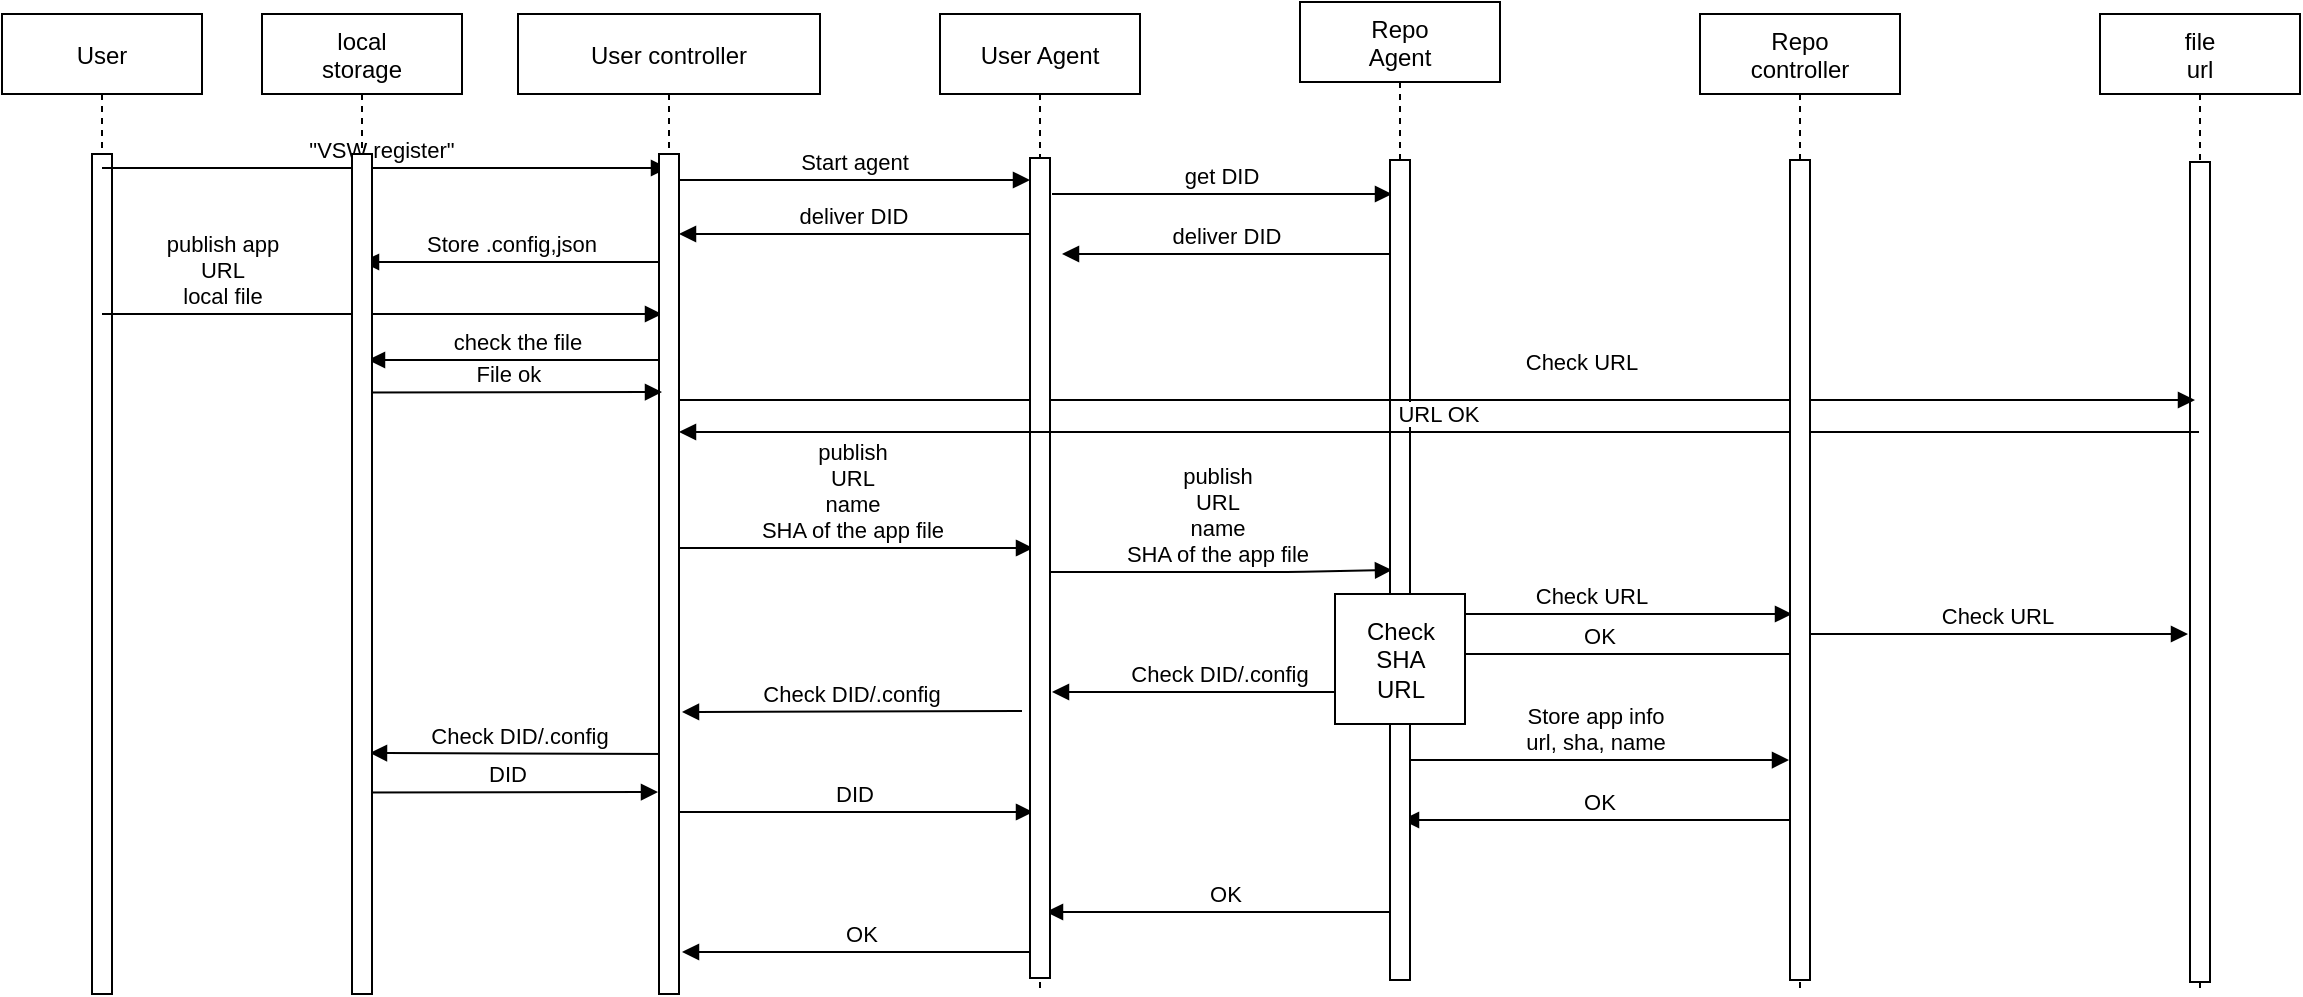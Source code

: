 <mxfile version="13.6.5" type="device"><diagram id="kgpKYQtTHZ0yAKxKKP6v" name="Page-1"><mxGraphModel dx="1422" dy="715" grid="1" gridSize="10" guides="1" tooltips="1" connect="1" arrows="1" fold="1" page="1" pageScale="1" pageWidth="1169" pageHeight="827" math="0" shadow="0"><root><mxCell id="0"/><mxCell id="1" parent="0"/><mxCell id="3nuBFxr9cyL0pnOWT2aG-8" value="Start agent" style="verticalAlign=bottom;endArrow=block;entryX=0;entryY=0;shadow=0;strokeWidth=1;" parent="1" edge="1"><mxGeometry relative="1" as="geometry"><mxPoint x="338.5" y="163.0" as="sourcePoint"/><mxPoint x="514" y="163.0" as="targetPoint"/></mxGeometry></mxCell><mxCell id="3nuBFxr9cyL0pnOWT2aG-9" value="deliver DID" style="verticalAlign=bottom;endArrow=block;shadow=0;strokeWidth=1;" parent="1" edge="1"><mxGeometry relative="1" as="geometry"><mxPoint x="514" y="190" as="sourcePoint"/><mxPoint x="338.5" y="190" as="targetPoint"/><Array as="points"><mxPoint x="430" y="190"/></Array></mxGeometry></mxCell><mxCell id="EXk5RLXucZZunskm-lvA-5" value="file&#10;url" style="shape=umlLifeline;perimeter=lifelinePerimeter;container=1;collapsible=0;recursiveResize=0;rounded=0;shadow=0;strokeWidth=1;" vertex="1" parent="1"><mxGeometry x="1049" y="80" width="100" height="490" as="geometry"/></mxCell><mxCell id="EXk5RLXucZZunskm-lvA-6" value="" style="points=[];perimeter=orthogonalPerimeter;rounded=0;shadow=0;strokeWidth=1;" vertex="1" parent="EXk5RLXucZZunskm-lvA-5"><mxGeometry x="45" y="74" width="10" height="410" as="geometry"/></mxCell><mxCell id="EXk5RLXucZZunskm-lvA-11" value="get DID" style="verticalAlign=bottom;endArrow=block;entryX=0;entryY=0;shadow=0;strokeWidth=1;" edge="1" parent="1"><mxGeometry relative="1" as="geometry"><mxPoint x="525" y="170.0" as="sourcePoint"/><mxPoint x="695" y="170.0" as="targetPoint"/></mxGeometry></mxCell><mxCell id="EXk5RLXucZZunskm-lvA-12" value="deliver DID" style="verticalAlign=bottom;endArrow=block;entryX=1;entryY=0;shadow=0;strokeWidth=1;" edge="1" parent="1"><mxGeometry relative="1" as="geometry"><mxPoint x="695" y="200" as="sourcePoint"/><mxPoint x="530" y="200" as="targetPoint"/></mxGeometry></mxCell><mxCell id="EXk5RLXucZZunskm-lvA-13" value="Store .config,json" style="verticalAlign=bottom;endArrow=block;shadow=0;strokeWidth=1;" edge="1" parent="1"><mxGeometry relative="1" as="geometry"><mxPoint x="330" y="204" as="sourcePoint"/><mxPoint x="180" y="204" as="targetPoint"/><Array as="points"><mxPoint x="275.5" y="204"/></Array></mxGeometry></mxCell><mxCell id="EXk5RLXucZZunskm-lvA-15" value="publish&#10;URL&#10;name&#10;SHA of the app file" style="verticalAlign=bottom;endArrow=block;shadow=0;strokeWidth=1;" edge="1" parent="1"><mxGeometry relative="1" as="geometry"><mxPoint x="335.5" y="347" as="sourcePoint"/><mxPoint x="515.5" y="347" as="targetPoint"/><Array as="points"><mxPoint x="417" y="347"/></Array></mxGeometry></mxCell><mxCell id="EXk5RLXucZZunskm-lvA-18" value="User" style="shape=umlLifeline;perimeter=lifelinePerimeter;container=1;collapsible=0;recursiveResize=0;rounded=0;shadow=0;strokeWidth=1;" vertex="1" parent="1"><mxGeometry y="80" width="100" height="490" as="geometry"/></mxCell><mxCell id="EXk5RLXucZZunskm-lvA-19" value="" style="points=[];perimeter=orthogonalPerimeter;rounded=0;shadow=0;strokeWidth=1;" vertex="1" parent="EXk5RLXucZZunskm-lvA-18"><mxGeometry x="45" y="70" width="10" height="420" as="geometry"/></mxCell><mxCell id="EXk5RLXucZZunskm-lvA-20" value="&quot;VSW register&quot; " style="verticalAlign=bottom;endArrow=block;shadow=0;strokeWidth=1;" edge="1" parent="1"><mxGeometry relative="1" as="geometry"><mxPoint x="50" y="157.0" as="sourcePoint"/><mxPoint x="333" y="157.0" as="targetPoint"/></mxGeometry></mxCell><mxCell id="EXk5RLXucZZunskm-lvA-21" value="publish app&#10;URL&#10;local file" style="verticalAlign=bottom;endArrow=block;shadow=0;strokeWidth=1;" edge="1" parent="1" source="EXk5RLXucZZunskm-lvA-18"><mxGeometry x="-0.569" relative="1" as="geometry"><mxPoint x="70" y="230" as="sourcePoint"/><mxPoint x="330" y="230" as="targetPoint"/><mxPoint as="offset"/></mxGeometry></mxCell><mxCell id="EXk5RLXucZZunskm-lvA-24" value="publish&#10;URL&#10;name&#10;SHA of the app file" style="verticalAlign=bottom;endArrow=block;shadow=0;strokeWidth=1;entryX=1;entryY=0.5;entryDx=0;entryDy=0;entryPerimeter=0;" edge="1" parent="1"><mxGeometry relative="1" as="geometry"><mxPoint x="521" y="359" as="sourcePoint"/><mxPoint x="695" y="358" as="targetPoint"/><Array as="points"><mxPoint x="641" y="359"/></Array></mxGeometry></mxCell><mxCell id="EXk5RLXucZZunskm-lvA-27" value="Check DID/.config" style="verticalAlign=bottom;endArrow=block;entryX=1;entryY=0;shadow=0;strokeWidth=1;" edge="1" parent="1"><mxGeometry relative="1" as="geometry"><mxPoint x="693.5" y="419" as="sourcePoint"/><mxPoint x="525" y="419" as="targetPoint"/></mxGeometry></mxCell><mxCell id="EXk5RLXucZZunskm-lvA-28" value="Check DID/.config" style="verticalAlign=bottom;endArrow=block;shadow=0;strokeWidth=1;" edge="1" parent="1"><mxGeometry relative="1" as="geometry"><mxPoint x="510" y="428.5" as="sourcePoint"/><mxPoint x="340" y="429" as="targetPoint"/></mxGeometry></mxCell><mxCell id="EXk5RLXucZZunskm-lvA-29" value="DID" style="verticalAlign=bottom;endArrow=block;shadow=0;strokeWidth=1;" edge="1" parent="1"><mxGeometry relative="1" as="geometry"><mxPoint x="337" y="479.0" as="sourcePoint"/><mxPoint x="515.5" y="479.0" as="targetPoint"/></mxGeometry></mxCell><mxCell id="EXk5RLXucZZunskm-lvA-32" value="Check DID/.config" style="verticalAlign=bottom;endArrow=block;shadow=0;strokeWidth=1;" edge="1" parent="1"><mxGeometry relative="1" as="geometry"><mxPoint x="334" y="450" as="sourcePoint"/><mxPoint x="184" y="449.5" as="targetPoint"/></mxGeometry></mxCell><mxCell id="EXk5RLXucZZunskm-lvA-33" value="DID" style="verticalAlign=bottom;endArrow=block;shadow=0;strokeWidth=1;exitX=0.5;exitY=0.76;exitDx=0;exitDy=0;exitPerimeter=0;" edge="1" parent="1"><mxGeometry relative="1" as="geometry"><mxPoint x="178" y="469.2" as="sourcePoint"/><mxPoint x="328" y="469" as="targetPoint"/></mxGeometry></mxCell><mxCell id="EXk5RLXucZZunskm-lvA-35" value="&#10;Store app info&#10;url, sha, name" style="verticalAlign=bottom;endArrow=block;shadow=0;strokeWidth=1;entryX=-0.05;entryY=0.683;entryDx=0;entryDy=0;entryPerimeter=0;" edge="1" parent="1"><mxGeometry relative="1" as="geometry"><mxPoint x="700" y="453.0" as="sourcePoint"/><mxPoint x="893.5" y="453.03" as="targetPoint"/></mxGeometry></mxCell><mxCell id="EXk5RLXucZZunskm-lvA-36" value="Check URL" style="verticalAlign=bottom;endArrow=block;shadow=0;strokeWidth=1;" edge="1" parent="1"><mxGeometry relative="1" as="geometry"><mxPoint x="694.5" y="380" as="sourcePoint"/><mxPoint x="895" y="380" as="targetPoint"/></mxGeometry></mxCell><mxCell id="EXk5RLXucZZunskm-lvA-37" value="OK" style="verticalAlign=bottom;endArrow=block;entryX=1;entryY=0;shadow=0;strokeWidth=1;" edge="1" parent="1"><mxGeometry relative="1" as="geometry"><mxPoint x="898.5" y="483" as="sourcePoint"/><mxPoint x="700" y="483" as="targetPoint"/></mxGeometry></mxCell><mxCell id="EXk5RLXucZZunskm-lvA-38" value="OK" style="verticalAlign=bottom;endArrow=block;entryX=1;entryY=0;shadow=0;strokeWidth=1;" edge="1" parent="1"><mxGeometry relative="1" as="geometry"><mxPoint x="898.5" y="400" as="sourcePoint"/><mxPoint x="700" y="400" as="targetPoint"/></mxGeometry></mxCell><mxCell id="EXk5RLXucZZunskm-lvA-39" value="OK" style="verticalAlign=bottom;endArrow=block;entryX=1;entryY=0;shadow=0;strokeWidth=1;" edge="1" parent="1"><mxGeometry relative="1" as="geometry"><mxPoint x="702" y="529" as="sourcePoint"/><mxPoint x="522" y="529" as="targetPoint"/></mxGeometry></mxCell><mxCell id="EXk5RLXucZZunskm-lvA-40" value="OK" style="verticalAlign=bottom;endArrow=block;entryX=1;entryY=0;shadow=0;strokeWidth=1;" edge="1" parent="1"><mxGeometry relative="1" as="geometry"><mxPoint x="520" y="549" as="sourcePoint"/><mxPoint x="340" y="549" as="targetPoint"/></mxGeometry></mxCell><mxCell id="EXk5RLXucZZunskm-lvA-1" value="Repo&#10;Agent" style="shape=umlLifeline;perimeter=lifelinePerimeter;container=1;collapsible=0;recursiveResize=0;rounded=0;shadow=0;strokeWidth=1;" vertex="1" parent="1"><mxGeometry x="649" y="74" width="100" height="490" as="geometry"/></mxCell><mxCell id="EXk5RLXucZZunskm-lvA-2" value="" style="points=[];perimeter=orthogonalPerimeter;rounded=0;shadow=0;strokeWidth=1;" vertex="1" parent="EXk5RLXucZZunskm-lvA-1"><mxGeometry x="45" y="79" width="10" height="410" as="geometry"/></mxCell><mxCell id="EXk5RLXucZZunskm-lvA-25" value="Check&lt;br&gt;SHA&lt;br&gt;URL&lt;br&gt;" style="whiteSpace=wrap;html=1;aspect=fixed;" vertex="1" parent="EXk5RLXucZZunskm-lvA-1"><mxGeometry x="17.5" y="296" width="65" height="65" as="geometry"/></mxCell><mxCell id="EXk5RLXucZZunskm-lvA-41" value="Check URL" style="verticalAlign=bottom;endArrow=block;shadow=0;strokeWidth=1;" edge="1" parent="1"><mxGeometry relative="1" as="geometry"><mxPoint x="903" y="390" as="sourcePoint"/><mxPoint x="1093" y="390" as="targetPoint"/></mxGeometry></mxCell><mxCell id="EXk5RLXucZZunskm-lvA-42" value="check the file" style="verticalAlign=bottom;endArrow=block;shadow=0;strokeWidth=1;" edge="1" parent="1"><mxGeometry relative="1" as="geometry"><mxPoint x="333" y="253" as="sourcePoint"/><mxPoint x="183" y="253" as="targetPoint"/><Array as="points"><mxPoint x="278.5" y="253"/></Array></mxGeometry></mxCell><mxCell id="3nuBFxr9cyL0pnOWT2aG-1" value="User controller" style="shape=umlLifeline;perimeter=lifelinePerimeter;container=1;collapsible=0;recursiveResize=0;rounded=0;shadow=0;strokeWidth=1;" parent="1" vertex="1"><mxGeometry x="258" y="80" width="151" height="490" as="geometry"/></mxCell><mxCell id="3nuBFxr9cyL0pnOWT2aG-2" value="" style="points=[];perimeter=orthogonalPerimeter;rounded=0;shadow=0;strokeWidth=1;" parent="3nuBFxr9cyL0pnOWT2aG-1" vertex="1"><mxGeometry x="70.5" y="70" width="10" height="420" as="geometry"/></mxCell><mxCell id="EXk5RLXucZZunskm-lvA-43" value="File ok " style="verticalAlign=bottom;endArrow=block;shadow=0;strokeWidth=1;exitX=0.5;exitY=0.76;exitDx=0;exitDy=0;exitPerimeter=0;" edge="1" parent="1"><mxGeometry relative="1" as="geometry"><mxPoint x="180" y="269.2" as="sourcePoint"/><mxPoint x="330" y="269" as="targetPoint"/></mxGeometry></mxCell><mxCell id="EXk5RLXucZZunskm-lvA-7" value="local&#10;storage" style="shape=umlLifeline;perimeter=lifelinePerimeter;container=1;collapsible=0;recursiveResize=0;rounded=0;shadow=0;strokeWidth=1;" vertex="1" parent="1"><mxGeometry x="130" y="80" width="100" height="490" as="geometry"/></mxCell><mxCell id="EXk5RLXucZZunskm-lvA-8" value="" style="points=[];perimeter=orthogonalPerimeter;rounded=0;shadow=0;strokeWidth=1;" vertex="1" parent="EXk5RLXucZZunskm-lvA-7"><mxGeometry x="45" y="70" width="10" height="420" as="geometry"/></mxCell><mxCell id="EXk5RLXucZZunskm-lvA-44" value="Check URL" style="verticalAlign=bottom;endArrow=block;shadow=0;strokeWidth=1;" edge="1" parent="1"><mxGeometry x="0.192" y="10" relative="1" as="geometry"><mxPoint x="338" y="273" as="sourcePoint"/><mxPoint x="1096.5" y="273" as="targetPoint"/><mxPoint as="offset"/></mxGeometry></mxCell><mxCell id="3nuBFxr9cyL0pnOWT2aG-5" value="User Agent" style="shape=umlLifeline;perimeter=lifelinePerimeter;container=1;collapsible=0;recursiveResize=0;rounded=0;shadow=0;strokeWidth=1;" parent="1" vertex="1"><mxGeometry x="469" y="80" width="100" height="490" as="geometry"/></mxCell><mxCell id="3nuBFxr9cyL0pnOWT2aG-6" value="" style="points=[];perimeter=orthogonalPerimeter;rounded=0;shadow=0;strokeWidth=1;" parent="3nuBFxr9cyL0pnOWT2aG-5" vertex="1"><mxGeometry x="45" y="72" width="10" height="410" as="geometry"/></mxCell><mxCell id="EXk5RLXucZZunskm-lvA-45" value="URL OK" style="verticalAlign=bottom;endArrow=block;shadow=0;strokeWidth=1;" edge="1" parent="1" source="EXk5RLXucZZunskm-lvA-5" target="3nuBFxr9cyL0pnOWT2aG-2"><mxGeometry relative="1" as="geometry"><mxPoint x="524" y="289" as="sourcePoint"/><mxPoint x="348.5" y="289" as="targetPoint"/><Array as="points"><mxPoint x="440" y="289"/></Array></mxGeometry></mxCell><mxCell id="EXk5RLXucZZunskm-lvA-3" value="Repo&#10;controller" style="shape=umlLifeline;perimeter=lifelinePerimeter;container=1;collapsible=0;recursiveResize=0;rounded=0;shadow=0;strokeWidth=1;" vertex="1" parent="1"><mxGeometry x="849" y="80" width="100" height="490" as="geometry"/></mxCell><mxCell id="EXk5RLXucZZunskm-lvA-4" value="" style="points=[];perimeter=orthogonalPerimeter;rounded=0;shadow=0;strokeWidth=1;" vertex="1" parent="EXk5RLXucZZunskm-lvA-3"><mxGeometry x="45" y="73" width="10" height="410" as="geometry"/></mxCell></root></mxGraphModel></diagram></mxfile>